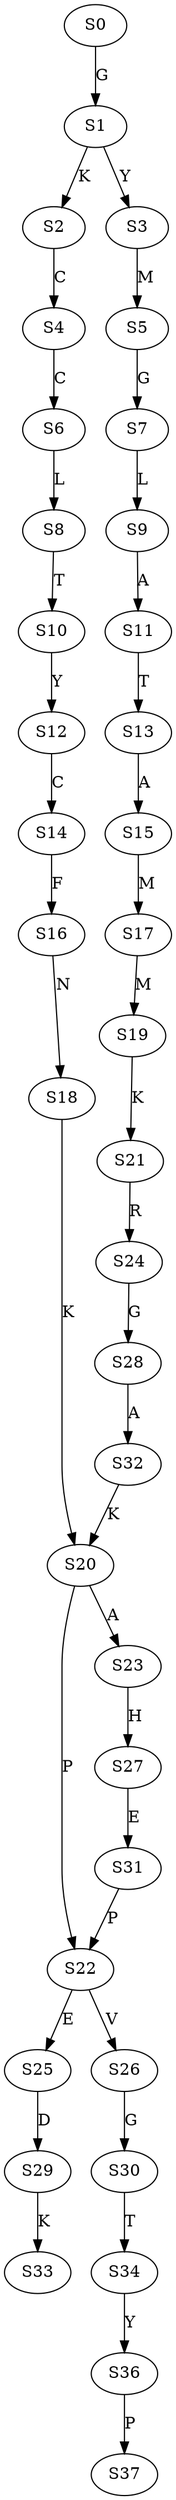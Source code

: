 strict digraph  {
	S0 -> S1 [ label = G ];
	S1 -> S2 [ label = K ];
	S1 -> S3 [ label = Y ];
	S2 -> S4 [ label = C ];
	S3 -> S5 [ label = M ];
	S4 -> S6 [ label = C ];
	S5 -> S7 [ label = G ];
	S6 -> S8 [ label = L ];
	S7 -> S9 [ label = L ];
	S8 -> S10 [ label = T ];
	S9 -> S11 [ label = A ];
	S10 -> S12 [ label = Y ];
	S11 -> S13 [ label = T ];
	S12 -> S14 [ label = C ];
	S13 -> S15 [ label = A ];
	S14 -> S16 [ label = F ];
	S15 -> S17 [ label = M ];
	S16 -> S18 [ label = N ];
	S17 -> S19 [ label = M ];
	S18 -> S20 [ label = K ];
	S19 -> S21 [ label = K ];
	S20 -> S22 [ label = P ];
	S20 -> S23 [ label = A ];
	S21 -> S24 [ label = R ];
	S22 -> S25 [ label = E ];
	S22 -> S26 [ label = V ];
	S23 -> S27 [ label = H ];
	S24 -> S28 [ label = G ];
	S25 -> S29 [ label = D ];
	S26 -> S30 [ label = G ];
	S27 -> S31 [ label = E ];
	S28 -> S32 [ label = A ];
	S29 -> S33 [ label = K ];
	S30 -> S34 [ label = T ];
	S31 -> S22 [ label = P ];
	S32 -> S20 [ label = K ];
	S34 -> S36 [ label = Y ];
	S36 -> S37 [ label = P ];
}
